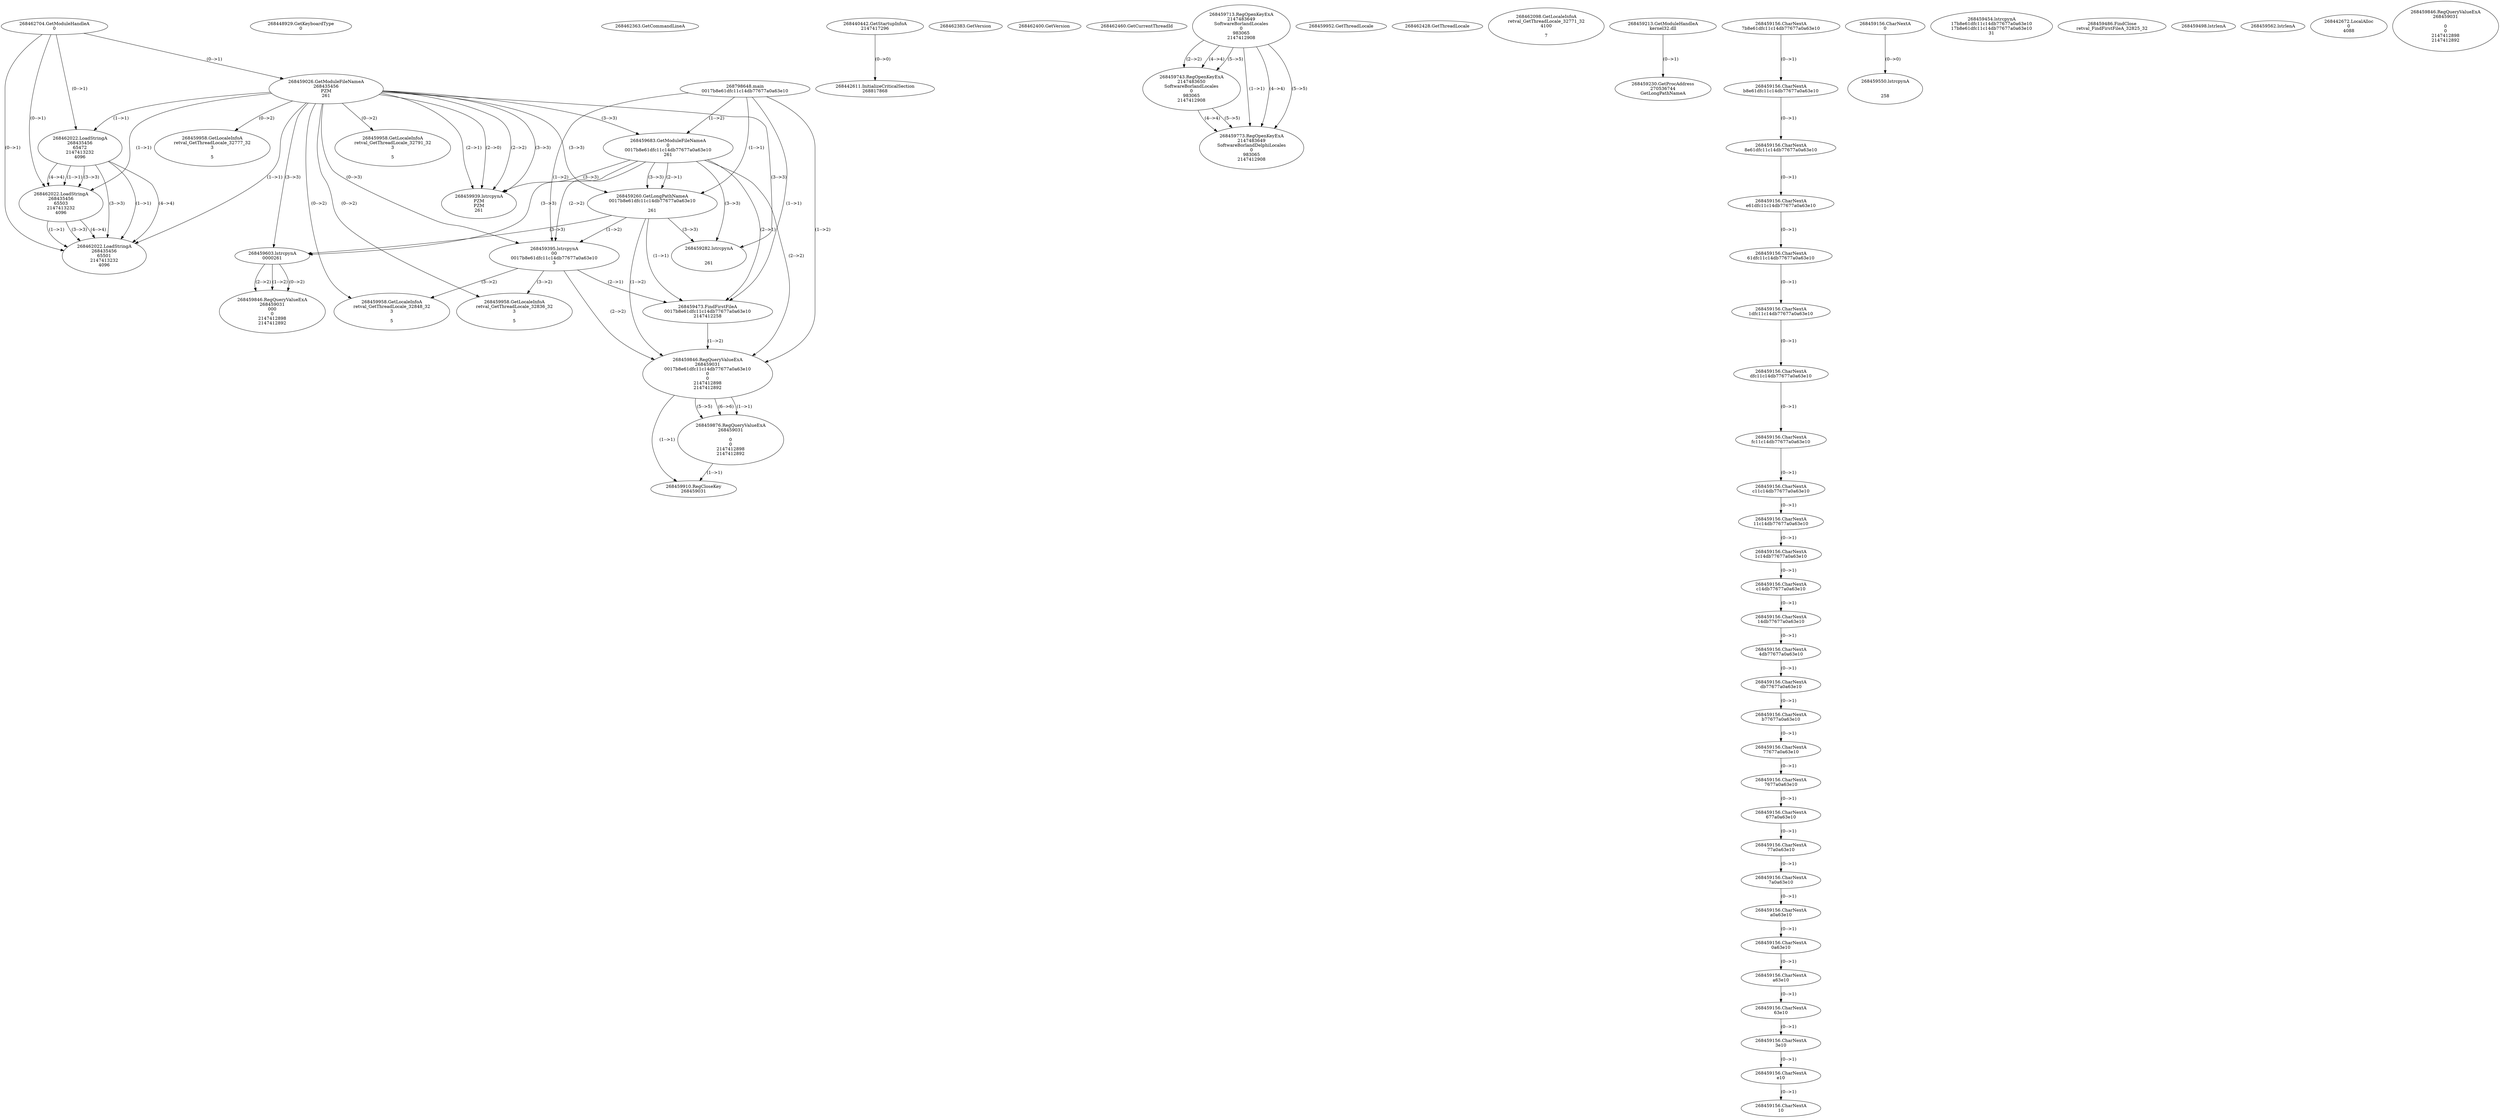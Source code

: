 // Global SCDG with merge call
digraph {
	0 [label="268798648.main
0017b8e61dfc11c14db77677a0a63e10"]
	1 [label="268462704.GetModuleHandleA
0"]
	2 [label="268448929.GetKeyboardType
0"]
	3 [label="268462363.GetCommandLineA
"]
	4 [label="268440442.GetStartupInfoA
2147417296"]
	5 [label="268462383.GetVersion
"]
	6 [label="268462400.GetVersion
"]
	7 [label="268462460.GetCurrentThreadId
"]
	8 [label="268459026.GetModuleFileNameA
268435456
PZM
261"]
	1 -> 8 [label="(0-->1)"]
	9 [label="268459683.GetModuleFileNameA
0
0017b8e61dfc11c14db77677a0a63e10
261"]
	0 -> 9 [label="(1-->2)"]
	8 -> 9 [label="(3-->3)"]
	10 [label="268459713.RegOpenKeyExA
2147483649
Software\Borland\Locales
0
983065
2147412908"]
	11 [label="268459743.RegOpenKeyExA
2147483650
Software\Borland\Locales
0
983065
2147412908"]
	10 -> 11 [label="(2-->2)"]
	10 -> 11 [label="(4-->4)"]
	10 -> 11 [label="(5-->5)"]
	12 [label="268459773.RegOpenKeyExA
2147483649
Software\Borland\Delphi\Locales
0
983065
2147412908"]
	10 -> 12 [label="(1-->1)"]
	10 -> 12 [label="(4-->4)"]
	11 -> 12 [label="(4-->4)"]
	10 -> 12 [label="(5-->5)"]
	11 -> 12 [label="(5-->5)"]
	13 [label="268459939.lstrcpynA
PZM
PZM
261"]
	8 -> 13 [label="(2-->1)"]
	8 -> 13 [label="(2-->2)"]
	8 -> 13 [label="(3-->3)"]
	9 -> 13 [label="(3-->3)"]
	8 -> 13 [label="(2-->0)"]
	14 [label="268459952.GetThreadLocale
"]
	15 [label="268459958.GetLocaleInfoA
retval_GetThreadLocale_32777_32
3

5"]
	8 -> 15 [label="(0-->2)"]
	16 [label="268462022.LoadStringA
268435456
65472
2147413232
4096"]
	1 -> 16 [label="(0-->1)"]
	8 -> 16 [label="(1-->1)"]
	17 [label="268462022.LoadStringA
268435456
65503
2147413232
4096"]
	1 -> 17 [label="(0-->1)"]
	8 -> 17 [label="(1-->1)"]
	16 -> 17 [label="(1-->1)"]
	16 -> 17 [label="(3-->3)"]
	16 -> 17 [label="(4-->4)"]
	18 [label="268462428.GetThreadLocale
"]
	19 [label="268462098.GetLocaleInfoA
retval_GetThreadLocale_32771_32
4100

7"]
	20 [label="268459213.GetModuleHandleA
kernel32.dll"]
	21 [label="268459230.GetProcAddress
270536744
GetLongPathNameA"]
	20 -> 21 [label="(0-->1)"]
	22 [label="268459260.GetLongPathNameA
0017b8e61dfc11c14db77677a0a63e10

261"]
	0 -> 22 [label="(1-->1)"]
	9 -> 22 [label="(2-->1)"]
	8 -> 22 [label="(3-->3)"]
	9 -> 22 [label="(3-->3)"]
	23 [label="268459395.lstrcpynA
00
0017b8e61dfc11c14db77677a0a63e10
3"]
	0 -> 23 [label="(1-->2)"]
	9 -> 23 [label="(2-->2)"]
	22 -> 23 [label="(1-->2)"]
	8 -> 23 [label="(0-->3)"]
	24 [label="268459156.CharNextA
7b8e61dfc11c14db77677a0a63e10"]
	25 [label="268459156.CharNextA
b8e61dfc11c14db77677a0a63e10"]
	24 -> 25 [label="(0-->1)"]
	26 [label="268459156.CharNextA
8e61dfc11c14db77677a0a63e10"]
	25 -> 26 [label="(0-->1)"]
	27 [label="268459156.CharNextA
e61dfc11c14db77677a0a63e10"]
	26 -> 27 [label="(0-->1)"]
	28 [label="268459156.CharNextA
61dfc11c14db77677a0a63e10"]
	27 -> 28 [label="(0-->1)"]
	29 [label="268459156.CharNextA
1dfc11c14db77677a0a63e10"]
	28 -> 29 [label="(0-->1)"]
	30 [label="268459156.CharNextA
dfc11c14db77677a0a63e10"]
	29 -> 30 [label="(0-->1)"]
	31 [label="268459156.CharNextA
fc11c14db77677a0a63e10"]
	30 -> 31 [label="(0-->1)"]
	32 [label="268459156.CharNextA
c11c14db77677a0a63e10"]
	31 -> 32 [label="(0-->1)"]
	33 [label="268459156.CharNextA
11c14db77677a0a63e10"]
	32 -> 33 [label="(0-->1)"]
	34 [label="268459156.CharNextA
1c14db77677a0a63e10"]
	33 -> 34 [label="(0-->1)"]
	35 [label="268459156.CharNextA
c14db77677a0a63e10"]
	34 -> 35 [label="(0-->1)"]
	36 [label="268459156.CharNextA
14db77677a0a63e10"]
	35 -> 36 [label="(0-->1)"]
	37 [label="268459156.CharNextA
4db77677a0a63e10"]
	36 -> 37 [label="(0-->1)"]
	38 [label="268459156.CharNextA
db77677a0a63e10"]
	37 -> 38 [label="(0-->1)"]
	39 [label="268459156.CharNextA
b77677a0a63e10"]
	38 -> 39 [label="(0-->1)"]
	40 [label="268459156.CharNextA
77677a0a63e10"]
	39 -> 40 [label="(0-->1)"]
	41 [label="268459156.CharNextA
7677a0a63e10"]
	40 -> 41 [label="(0-->1)"]
	42 [label="268459156.CharNextA
677a0a63e10"]
	41 -> 42 [label="(0-->1)"]
	43 [label="268459156.CharNextA
77a0a63e10"]
	42 -> 43 [label="(0-->1)"]
	44 [label="268459156.CharNextA
7a0a63e10"]
	43 -> 44 [label="(0-->1)"]
	45 [label="268459156.CharNextA
a0a63e10"]
	44 -> 45 [label="(0-->1)"]
	46 [label="268459156.CharNextA
0a63e10"]
	45 -> 46 [label="(0-->1)"]
	47 [label="268459156.CharNextA
a63e10"]
	46 -> 47 [label="(0-->1)"]
	48 [label="268459156.CharNextA
63e10"]
	47 -> 48 [label="(0-->1)"]
	49 [label="268459156.CharNextA
3e10"]
	48 -> 49 [label="(0-->1)"]
	50 [label="268459156.CharNextA
e10"]
	49 -> 50 [label="(0-->1)"]
	51 [label="268459156.CharNextA
10"]
	50 -> 51 [label="(0-->1)"]
	52 [label="268459156.CharNextA
0"]
	53 [label="268459454.lstrcpynA
17b8e61dfc11c14db77677a0a63e10
17b8e61dfc11c14db77677a0a63e10
31"]
	54 [label="268459473.FindFirstFileA
0017b8e61dfc11c14db77677a0a63e10
2147412258"]
	0 -> 54 [label="(1-->1)"]
	9 -> 54 [label="(2-->1)"]
	22 -> 54 [label="(1-->1)"]
	23 -> 54 [label="(2-->1)"]
	55 [label="268459846.RegQueryValueExA
268459031
0017b8e61dfc11c14db77677a0a63e10
0
0
2147412898
2147412892"]
	0 -> 55 [label="(1-->2)"]
	9 -> 55 [label="(2-->2)"]
	22 -> 55 [label="(1-->2)"]
	23 -> 55 [label="(2-->2)"]
	54 -> 55 [label="(1-->2)"]
	56 [label="268459876.RegQueryValueExA
268459031

0
0
2147412898
2147412892"]
	55 -> 56 [label="(1-->1)"]
	55 -> 56 [label="(5-->5)"]
	55 -> 56 [label="(6-->6)"]
	57 [label="268459910.RegCloseKey
268459031"]
	55 -> 57 [label="(1-->1)"]
	56 -> 57 [label="(1-->1)"]
	58 [label="268459958.GetLocaleInfoA
retval_GetThreadLocale_32848_32
3

5"]
	8 -> 58 [label="(0-->2)"]
	23 -> 58 [label="(3-->2)"]
	59 [label="268442611.InitializeCriticalSection
268817868"]
	4 -> 59 [label="(0-->0)"]
	60 [label="268459486.FindClose
retval_FindFirstFileA_32825_32"]
	61 [label="268459498.lstrlenA
"]
	62 [label="268459550.lstrcpynA


258"]
	52 -> 62 [label="(0-->0)"]
	63 [label="268459562.lstrlenA
"]
	64 [label="268459603.lstrcpynA
00\
00\
261"]
	8 -> 64 [label="(3-->3)"]
	9 -> 64 [label="(3-->3)"]
	22 -> 64 [label="(3-->3)"]
	65 [label="268459846.RegQueryValueExA
268459031
00\
0
0
2147412898
2147412892"]
	64 -> 65 [label="(1-->2)"]
	64 -> 65 [label="(2-->2)"]
	64 -> 65 [label="(0-->2)"]
	66 [label="268459958.GetLocaleInfoA
retval_GetThreadLocale_32836_32
3

5"]
	8 -> 66 [label="(0-->2)"]
	23 -> 66 [label="(3-->2)"]
	67 [label="268442672.LocalAlloc
0
4088"]
	68 [label="268459282.lstrcpynA


261"]
	8 -> 68 [label="(3-->3)"]
	9 -> 68 [label="(3-->3)"]
	22 -> 68 [label="(3-->3)"]
	69 [label="268459846.RegQueryValueExA
268459031

0
0
2147412898
2147412892"]
	70 [label="268459958.GetLocaleInfoA
retval_GetThreadLocale_32791_32
3

5"]
	8 -> 70 [label="(0-->2)"]
	71 [label="268462022.LoadStringA
268435456
65501
2147413232
4096"]
	1 -> 71 [label="(0-->1)"]
	8 -> 71 [label="(1-->1)"]
	16 -> 71 [label="(1-->1)"]
	17 -> 71 [label="(1-->1)"]
	16 -> 71 [label="(3-->3)"]
	17 -> 71 [label="(3-->3)"]
	16 -> 71 [label="(4-->4)"]
	17 -> 71 [label="(4-->4)"]
}
